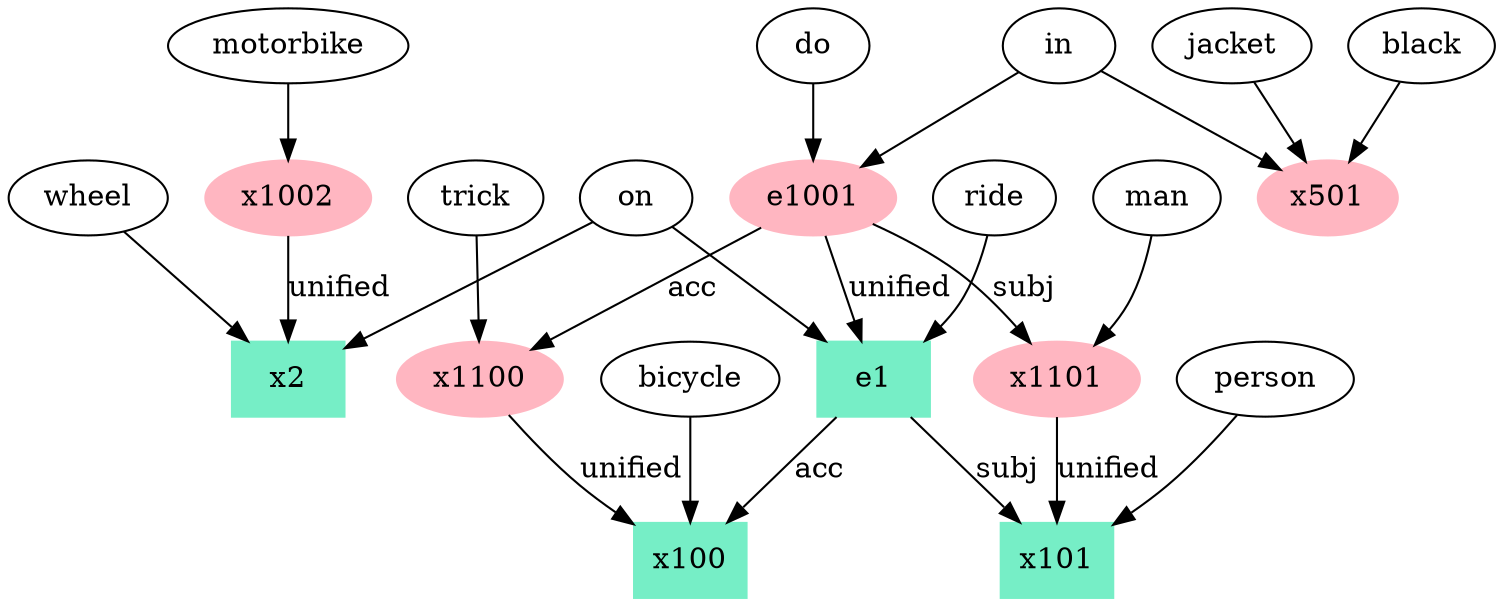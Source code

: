 digraph G {
	x2 [color=aquamarine2 shape=box style=filled]
	x100 [color=aquamarine2 shape=box style=filled]
	x101 [color=aquamarine2 shape=box style=filled]
	x501 [color=lightpink style=filled]
	x1100 [color=lightpink style=filled]
	x1100 -> x100 [label=unified]
	x1002 [color=lightpink style=filled]
	x1002 -> x2 [label=unified]
	x1101 [color=lightpink style=filled]
	x1101 -> x101 [label=unified]
	e1 [color=aquamarine2 shape=box style=filled]
	e1 -> x101 [label=subj]
	e1 -> x100 [label=acc]
	e1001 [color=lightpink style=filled]
	e1001 -> e1 [label=unified]
	e1001 -> x1101 [label=subj]
	e1001 -> x1100 [label=acc]
	wheel
	wheel -> x2
	ride
	ride -> e1
	bicycle
	bicycle -> x100
	person
	person -> x101
	on
	on -> e1
	on -> x2
	jacket
	jacket -> x501
	black
	black -> x501
	trick
	trick -> x1100
	do
	do -> e1001
	motorbike
	motorbike -> x1002
	man
	man -> x1101
	in
	in -> e1001
	in -> x501
}
